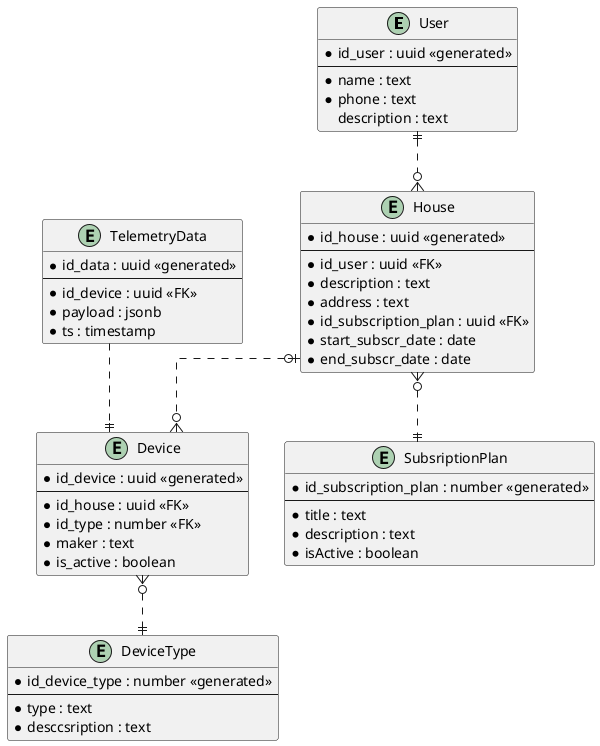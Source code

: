 @startuml

' hide the spot
' hide circle

' avoid problems with angled crows feet
skinparam linetype ortho

entity "User" as u {
  *id_user : uuid <<generated>>
  --
  *name : text
  *phone : text
  description : text
}

entity "House" as h {
  *id_house : uuid <<generated>>
  --
  *id_user : uuid <<FK>>
  *description : text
  *address : text
  *id_subscription_plan : uuid <<FK>>
  *start_subscr_date : date
  *end_subscr_date : date
}

entity "Device" as d {
  *id_device : uuid <<generated>>
  --
  *id_house : uuid <<FK>>
  *id_type : number <<FK>>
  *maker : text
  *is_active : boolean
}

entity "DeviceType" {
  *id_device_type : number <<generated>>
  --
  *type : text
  *desccsription : text
}

entity "TelemetryData" as tdata {
  *id_data : uuid <<generated>>
  --
  *id_device : uuid <<FK>>
  *payload : jsonb
  *ts : timestamp
}

entity "SubsriptionPlan" as sub {
  *id_subscription_plan : number <<generated>>
  --
  *title : text
  *description : text
  *isActive : boolean
}


u ||..o{ h
h |o..o{ d
d }o..|| "DeviceType"
h }o..|| sub
tdata }O..|| d

@enduml